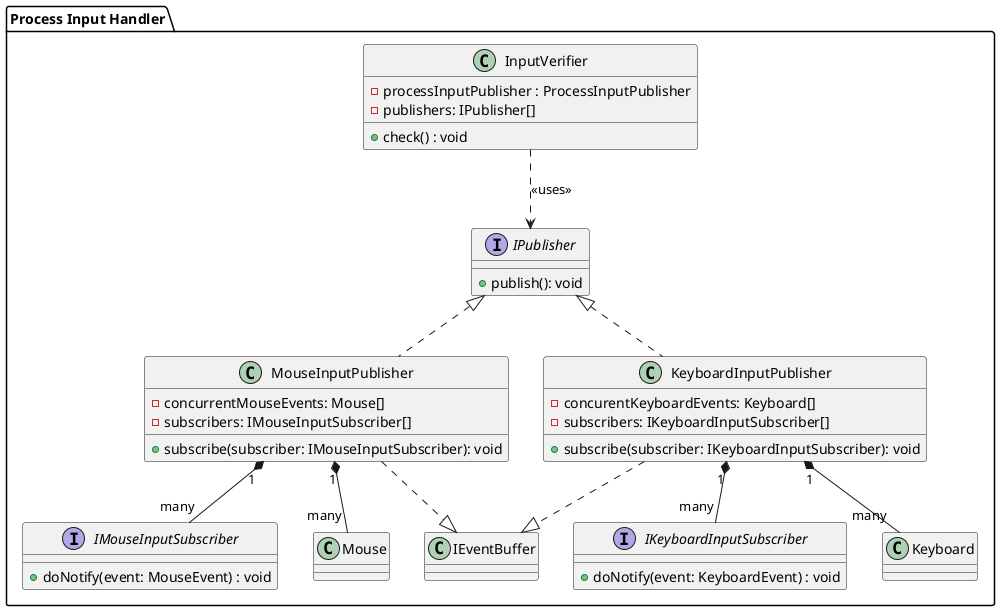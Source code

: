 @startuml
package "Process Input Handler" {
!startsub INTERFACE
    interface IKeyboardInputSubscriber {
        +doNotify(event: KeyboardEvent) : void
    }

    interface IMouseInputSubscriber {
        +doNotify(event: MouseEvent) : void
    }
!endsub

    interface IPublisher {
        +publish(): void
    }
    IPublisher <|.. MouseInputPublisher
    IPublisher <|.. KeyboardInputPublisher

    class MouseInputPublisher  {
        -concurrentMouseEvents: Mouse[]
        -subscribers: IMouseInputSubscriber[]
        +subscribe(subscriber: IMouseInputSubscriber): void
    }
    MouseInputPublisher "1" *-- "many" Mouse
    MouseInputPublisher "1" *-- "many" IMouseInputSubscriber
    MouseInputPublisher ..|> IEventBuffer

    class KeyboardInputPublisher {
        -concurentKeyboardEvents: Keyboard[]
        -subscribers: IKeyboardInputSubscriber[]
        +subscribe(subscriber: IKeyboardInputSubscriber): void
    }
    KeyboardInputPublisher "1" *-- "many" Keyboard
    KeyboardInputPublisher "1" *-- "many" IKeyboardInputSubscriber
    KeyboardInputPublisher ..|> IEventBuffer

  class InputVerifier {
    -processInputPublisher : ProcessInputPublisher
    -publishers: IPublisher[]
    +check() : void
  }
  InputVerifier ..> IPublisher: <<uses>>
}
@enduml

